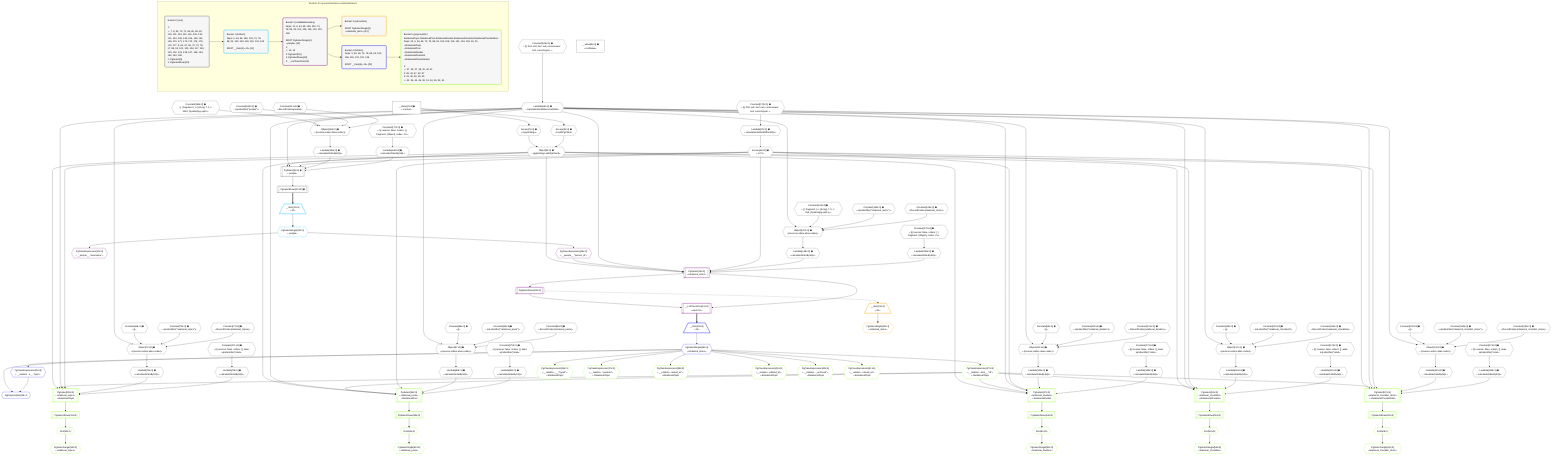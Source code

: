%%{init: {'themeVariables': { 'fontSize': '12px'}}}%%
graph TD
    classDef path fill:#eee,stroke:#000,color:#000
    classDef plan fill:#fff,stroke-width:1px,color:#000
    classDef itemplan fill:#fff,stroke-width:2px,color:#000
    classDef unbatchedplan fill:#dff,stroke-width:1px,color:#000
    classDef sideeffectplan fill:#fcc,stroke-width:2px,color:#000
    classDef bucket fill:#f6f6f6,color:#000,stroke-width:2px,text-align:left


    %% plan dependencies
    PgSelect6[["PgSelect[6∈0] ➊<br />ᐸpeopleᐳ"]]:::plan
    Object9{{"Object[9∈0] ➊<br />ᐸ{pgSettings,withPgClient}ᐳ"}}:::plan
    Lambda64{{"Lambda[64∈0] ➊<br />ᐸcalculateShouldReverseOrderᐳ"}}:::plan
    Access68{{"Access[68∈0] ➊<br />ᐸ67.0ᐳ"}}:::plan
    Lambda163{{"Lambda[163∈0] ➊<br />ᐸcalculateOrderBySQLᐳ"}}:::plan
    Lambda168{{"Lambda[168∈0] ➊<br />ᐸcalculateOrderBySQLᐳ"}}:::plan
    Object9 & Lambda64 & Access68 & Lambda163 & Lambda168 --> PgSelect6
    Object72{{"Object[72∈0] ➊<br />ᐸ{reverse,orders,alias,codec}ᐳ"}}:::plan
    Constant69{{"Constant[69∈0] ➊<br />ᐸ[]ᐳ"}}:::plan
    Constant70{{"Constant[70∈0] ➊<br />ᐸsql.identifier(”relational_topics”)ᐳ"}}:::plan
    Constant71{{"Constant[71∈0] ➊<br />ᐸRecordCodec(relational_topics)ᐳ"}}:::plan
    Lambda64 & Constant69 & Constant70 & Constant71 --> Object72
    Object87{{"Object[87∈0] ➊<br />ᐸ{reverse,orders,alias,codec}ᐳ"}}:::plan
    Constant84{{"Constant[84∈0] ➊<br />ᐸ[]ᐳ"}}:::plan
    Constant85{{"Constant[85∈0] ➊<br />ᐸsql.identifier(”relational_posts”)ᐳ"}}:::plan
    Constant86{{"Constant[86∈0] ➊<br />ᐸRecordCodec(relational_posts)ᐳ"}}:::plan
    Lambda64 & Constant84 & Constant85 & Constant86 --> Object87
    Object102{{"Object[102∈0] ➊<br />ᐸ{reverse,orders,alias,codec}ᐳ"}}:::plan
    Constant99{{"Constant[99∈0] ➊<br />ᐸ[]ᐳ"}}:::plan
    Constant100{{"Constant[100∈0] ➊<br />ᐸsql.identifier(”relational_dividers”)ᐳ"}}:::plan
    Constant101{{"Constant[101∈0] ➊<br />ᐸRecordCodec(relational_dividers)ᐳ"}}:::plan
    Lambda64 & Constant99 & Constant100 & Constant101 --> Object102
    Object117{{"Object[117∈0] ➊<br />ᐸ{reverse,orders,alias,codec}ᐳ"}}:::plan
    Constant114{{"Constant[114∈0] ➊<br />ᐸ[]ᐳ"}}:::plan
    Constant115{{"Constant[115∈0] ➊<br />ᐸsql.identifier(”relational_checklists”)ᐳ"}}:::plan
    Constant116{{"Constant[116∈0] ➊<br />ᐸRecordCodec(relational_checklists)ᐳ"}}:::plan
    Lambda64 & Constant114 & Constant115 & Constant116 --> Object117
    Object132{{"Object[132∈0] ➊<br />ᐸ{reverse,orders,alias,codec}ᐳ"}}:::plan
    Constant129{{"Constant[129∈0] ➊<br />ᐸ[]ᐳ"}}:::plan
    Constant130{{"Constant[130∈0] ➊<br />ᐸsql.identifier(”relational_checklist_items”)ᐳ"}}:::plan
    Constant131{{"Constant[131∈0] ➊<br />ᐸRecordCodec(relational_checklist_items)ᐳ"}}:::plan
    Lambda64 & Constant129 & Constant130 & Constant131 --> Object132
    Object147{{"Object[147∈0] ➊<br />ᐸ{reverse,orders,alias,codec}ᐳ"}}:::plan
    Constant144{{"Constant[144∈0] ➊<br />ᐸ[ { fragment: { n: [Array], f: 0, c: 266, [Symbol(pg-sql2-tyᐳ"}}:::plan
    Constant145{{"Constant[145∈0] ➊<br />ᐸsql.identifier(”relational_items”)ᐳ"}}:::plan
    Constant146{{"Constant[146∈0] ➊<br />ᐸRecordCodec(relational_items)ᐳ"}}:::plan
    Lambda64 & Constant144 & Constant145 & Constant146 --> Object147
    Object162{{"Object[162∈0] ➊<br />ᐸ{reverse,orders,alias,codec}ᐳ"}}:::plan
    Constant159{{"Constant[159∈0] ➊<br />ᐸ[ { fragment: { n: [Array], f: 0, c: 1024, [Symbol(pg-sql2-tᐳ"}}:::plan
    Constant160{{"Constant[160∈0] ➊<br />ᐸsql.identifier(”people”)ᐳ"}}:::plan
    Constant161{{"Constant[161∈0] ➊<br />ᐸRecordCodec(people)ᐳ"}}:::plan
    Lambda64 & Constant159 & Constant160 & Constant161 --> Object162
    Access7{{"Access[7∈0] ➊<br />ᐸ2.pgSettingsᐳ"}}:::plan
    Access8{{"Access[8∈0] ➊<br />ᐸ2.withPgClientᐳ"}}:::plan
    Access7 & Access8 --> Object9
    __Value2["__Value[2∈0] ➊<br />ᐸcontextᐳ"]:::plan
    __Value2 --> Access7
    __Value2 --> Access8
    PgSelectRows10[["PgSelectRows[10∈0] ➊"]]:::plan
    PgSelect6 --> PgSelectRows10
    Constant169{{"Constant[169∈0] ➊<br />ᐸ§{ first: null, last: null, cursorLower: null, cursorUpper: ᐳ"}}:::plan
    Constant169 --> Lambda64
    Lambda67{{"Lambda[67∈0] ➊<br />ᐸcalculateLimitAndOffsetSQLᐳ"}}:::plan
    Constant170{{"Constant[170∈0] ➊<br />ᐸ§{ first: null, last: null, cursorLower: null, cursorUpper: ᐳ"}}:::plan
    Constant170 --> Lambda67
    Lambda67 --> Access68
    Lambda73{{"Lambda[73∈0] ➊<br />ᐸcalculateOrderBySQLᐳ"}}:::plan
    Object72 --> Lambda73
    Lambda78{{"Lambda[78∈0] ➊<br />ᐸcalculateOrderBySQLᐳ"}}:::plan
    Constant171{{"Constant[171∈0] ➊<br />ᐸ§{ reverse: false, orders: [], alias: sql.identifier(”relatiᐳ"}}:::plan
    Constant171 --> Lambda78
    Lambda88{{"Lambda[88∈0] ➊<br />ᐸcalculateOrderBySQLᐳ"}}:::plan
    Object87 --> Lambda88
    Lambda93{{"Lambda[93∈0] ➊<br />ᐸcalculateOrderBySQLᐳ"}}:::plan
    Constant172{{"Constant[172∈0] ➊<br />ᐸ§{ reverse: false, orders: [], alias: sql.identifier(”relatiᐳ"}}:::plan
    Constant172 --> Lambda93
    Lambda103{{"Lambda[103∈0] ➊<br />ᐸcalculateOrderBySQLᐳ"}}:::plan
    Object102 --> Lambda103
    Lambda108{{"Lambda[108∈0] ➊<br />ᐸcalculateOrderBySQLᐳ"}}:::plan
    Constant173{{"Constant[173∈0] ➊<br />ᐸ§{ reverse: false, orders: [], alias: sql.identifier(”relatiᐳ"}}:::plan
    Constant173 --> Lambda108
    Lambda118{{"Lambda[118∈0] ➊<br />ᐸcalculateOrderBySQLᐳ"}}:::plan
    Object117 --> Lambda118
    Lambda123{{"Lambda[123∈0] ➊<br />ᐸcalculateOrderBySQLᐳ"}}:::plan
    Constant174{{"Constant[174∈0] ➊<br />ᐸ§{ reverse: false, orders: [], alias: sql.identifier(”relatiᐳ"}}:::plan
    Constant174 --> Lambda123
    Lambda133{{"Lambda[133∈0] ➊<br />ᐸcalculateOrderBySQLᐳ"}}:::plan
    Object132 --> Lambda133
    Lambda138{{"Lambda[138∈0] ➊<br />ᐸcalculateOrderBySQLᐳ"}}:::plan
    Constant175{{"Constant[175∈0] ➊<br />ᐸ§{ reverse: false, orders: [], alias: sql.identifier(”relatiᐳ"}}:::plan
    Constant175 --> Lambda138
    Lambda148{{"Lambda[148∈0] ➊<br />ᐸcalculateOrderBySQLᐳ"}}:::plan
    Object147 --> Lambda148
    Lambda153{{"Lambda[153∈0] ➊<br />ᐸcalculateOrderBySQLᐳ"}}:::plan
    Constant176{{"Constant[176∈0] ➊<br />ᐸ§{ reverse: false, orders: [ { fragment: [Object], codec: Coᐳ"}}:::plan
    Constant176 --> Lambda153
    Object162 --> Lambda163
    Constant177{{"Constant[177∈0] ➊<br />ᐸ§{ reverse: false, orders: [ { fragment: [Object], codec: Coᐳ"}}:::plan
    Constant177 --> Lambda168
    __Value4["__Value[4∈0] ➊<br />ᐸrootValueᐳ"]:::plan
    __Item11[/"__Item[11∈1]<br />ᐸ10ᐳ"\]:::itemplan
    PgSelectRows10 ==> __Item11
    PgSelectSingle12{{"PgSelectSingle[12∈1]<br />ᐸpeopleᐳ"}}:::plan
    __Item11 --> PgSelectSingle12
    PgSelect15[["PgSelect[15∈2]<br />ᐸrelational_itemsᐳ"]]:::plan
    PgClassExpression14{{"PgClassExpression[14∈2]<br />ᐸ__people__.”person_id”ᐳ"}}:::plan
    Object9 & PgClassExpression14 & Lambda64 & Access68 & Lambda148 & Lambda153 --> PgSelect15
    __ListTransform19[["__ListTransform[19∈2]<br />ᐸeach:15ᐳ"]]:::plan
    PgSelectRows20[["PgSelectRows[20∈2]"]]:::plan
    PgSelectRows20 & PgSelect15 --> __ListTransform19
    PgClassExpression13{{"PgClassExpression[13∈2]<br />ᐸ__people__.”username”ᐳ"}}:::plan
    PgSelectSingle12 --> PgClassExpression13
    PgSelectSingle12 --> PgClassExpression14
    PgSelect15 --> PgSelectRows20
    __Item21[/"__Item[21∈3]<br />ᐸ20ᐳ"\]:::itemplan
    PgSelectRows20 -.-> __Item21
    PgSelectSingle22{{"PgSelectSingle[22∈3]<br />ᐸrelational_itemsᐳ"}}:::plan
    __Item21 --> PgSelectSingle22
    PgPolymorphic26{{"PgPolymorphic[26∈4]"}}:::plan
    PgSelectSingle24{{"PgSelectSingle[24∈4]<br />ᐸrelational_itemsᐳ"}}:::plan
    PgClassExpression25{{"PgClassExpression[25∈4]<br />ᐸ__relation...s__.”type”ᐳ"}}:::plan
    PgSelectSingle24 & PgClassExpression25 --> PgPolymorphic26
    __Item23[/"__Item[23∈4]<br />ᐸ19ᐳ"\]:::itemplan
    __ListTransform19 ==> __Item23
    __Item23 --> PgSelectSingle24
    PgSelectSingle24 --> PgClassExpression25
    PgSelect28[["PgSelect[28∈5]<br />ᐸrelational_topicsᐳ<br />ᐳRelationalTopic"]]:::plan
    PgClassExpression27{{"PgClassExpression[27∈5]<br />ᐸ__relation...ems__.”id”ᐳ<br />ᐳRelationalTopic"}}:::plan
    Object9 & PgClassExpression27 & Lambda64 & Access68 & Lambda73 & Lambda78 --> PgSelect28
    PgSelect42[["PgSelect[42∈5]<br />ᐸrelational_postsᐳ<br />ᐳRelationalPost"]]:::plan
    Object9 & PgClassExpression27 & Lambda64 & Access68 & Lambda88 & Lambda93 --> PgSelect42
    PgSelect47[["PgSelect[47∈5]<br />ᐸrelational_dividersᐳ<br />ᐳRelationalDivider"]]:::plan
    Object9 & PgClassExpression27 & Lambda64 & Access68 & Lambda103 & Lambda108 --> PgSelect47
    PgSelect52[["PgSelect[52∈5]<br />ᐸrelational_checklistsᐳ<br />ᐳRelationalChecklist"]]:::plan
    Object9 & PgClassExpression27 & Lambda64 & Access68 & Lambda118 & Lambda123 --> PgSelect52
    PgSelect57[["PgSelect[57∈5]<br />ᐸrelational_checklist_itemsᐳ<br />ᐳRelationalChecklistItem"]]:::plan
    Object9 & PgClassExpression27 & Lambda64 & Access68 & Lambda133 & Lambda138 --> PgSelect57
    PgSelectSingle24 --> PgClassExpression27
    First32{{"First[32∈5]"}}:::plan
    PgSelectRows33[["PgSelectRows[33∈5]"]]:::plan
    PgSelectRows33 --> First32
    PgSelect28 --> PgSelectRows33
    PgSelectSingle34{{"PgSelectSingle[34∈5]<br />ᐸrelational_topicsᐳ"}}:::plan
    First32 --> PgSelectSingle34
    PgClassExpression36{{"PgClassExpression[36∈5]<br />ᐸ__relation...__.”type2”ᐳ<br />ᐳRelationalTopic"}}:::plan
    PgSelectSingle24 --> PgClassExpression36
    PgClassExpression37{{"PgClassExpression[37∈5]<br />ᐸ__relation...”position”ᐳ<br />ᐳRelationalTopic"}}:::plan
    PgSelectSingle24 --> PgClassExpression37
    PgClassExpression38{{"PgClassExpression[38∈5]<br />ᐸ__relation...reated_at”ᐳ<br />ᐳRelationalTopic"}}:::plan
    PgSelectSingle24 --> PgClassExpression38
    PgClassExpression39{{"PgClassExpression[39∈5]<br />ᐸ__relation...pdated_at”ᐳ<br />ᐳRelationalTopic"}}:::plan
    PgSelectSingle24 --> PgClassExpression39
    PgClassExpression40{{"PgClassExpression[40∈5]<br />ᐸ__relation..._archived”ᐳ<br />ᐳRelationalTopic"}}:::plan
    PgSelectSingle24 --> PgClassExpression40
    PgClassExpression41{{"PgClassExpression[41∈5]<br />ᐸ__relation...chived_at”ᐳ<br />ᐳRelationalTopic"}}:::plan
    PgSelectSingle24 --> PgClassExpression41
    First44{{"First[44∈5]"}}:::plan
    PgSelectRows45[["PgSelectRows[45∈5]"]]:::plan
    PgSelectRows45 --> First44
    PgSelect42 --> PgSelectRows45
    PgSelectSingle46{{"PgSelectSingle[46∈5]<br />ᐸrelational_postsᐳ"}}:::plan
    First44 --> PgSelectSingle46
    First49{{"First[49∈5]"}}:::plan
    PgSelectRows50[["PgSelectRows[50∈5]"]]:::plan
    PgSelectRows50 --> First49
    PgSelect47 --> PgSelectRows50
    PgSelectSingle51{{"PgSelectSingle[51∈5]<br />ᐸrelational_dividersᐳ"}}:::plan
    First49 --> PgSelectSingle51
    First54{{"First[54∈5]"}}:::plan
    PgSelectRows55[["PgSelectRows[55∈5]"]]:::plan
    PgSelectRows55 --> First54
    PgSelect52 --> PgSelectRows55
    PgSelectSingle56{{"PgSelectSingle[56∈5]<br />ᐸrelational_checklistsᐳ"}}:::plan
    First54 --> PgSelectSingle56
    First59{{"First[59∈5]"}}:::plan
    PgSelectRows60[["PgSelectRows[60∈5]"]]:::plan
    PgSelectRows60 --> First59
    PgSelect57 --> PgSelectRows60
    PgSelectSingle61{{"PgSelectSingle[61∈5]<br />ᐸrelational_checklist_itemsᐳ"}}:::plan
    First59 --> PgSelectSingle61

    %% define steps

    subgraph "Buckets for queries/interfaces-relational/basics"
    Bucket0("Bucket 0 (root)<br /><br />1: <br />ᐳ: 7, 8, 69, 70, 71, 84, 85, 86, 99, 100, 101, 114, 115, 116, 129, 130, 131, 144, 145, 146, 159, 160, 161, 169, 170, 171, 172, 173, 174, 175, 176, 177, 9, 64, 67, 68, 72, 73, 78, 87, 88, 93, 102, 103, 108, 117, 118, 123, 132, 133, 138, 147, 148, 153, 162, 163, 168<br />2: PgSelect[6]<br />3: PgSelectRows[10]"):::bucket
    classDef bucket0 stroke:#696969
    class Bucket0,__Value2,__Value4,PgSelect6,Access7,Access8,Object9,PgSelectRows10,Lambda64,Lambda67,Access68,Constant69,Constant70,Constant71,Object72,Lambda73,Lambda78,Constant84,Constant85,Constant86,Object87,Lambda88,Lambda93,Constant99,Constant100,Constant101,Object102,Lambda103,Lambda108,Constant114,Constant115,Constant116,Object117,Lambda118,Lambda123,Constant129,Constant130,Constant131,Object132,Lambda133,Lambda138,Constant144,Constant145,Constant146,Object147,Lambda148,Lambda153,Constant159,Constant160,Constant161,Object162,Lambda163,Lambda168,Constant169,Constant170,Constant171,Constant172,Constant173,Constant174,Constant175,Constant176,Constant177 bucket0
    Bucket1("Bucket 1 (listItem)<br />Deps: 9, 64, 68, 148, 153, 73, 78, 88, 93, 103, 108, 118, 123, 133, 138<br /><br />ROOT __Item{1}ᐸ10ᐳ[11]"):::bucket
    classDef bucket1 stroke:#00bfff
    class Bucket1,__Item11,PgSelectSingle12 bucket1
    Bucket2("Bucket 2 (nullableBoundary)<br />Deps: 12, 9, 64, 68, 148, 153, 73, 78, 88, 93, 103, 108, 118, 123, 133, 138<br /><br />ROOT PgSelectSingle{1}ᐸpeopleᐳ[12]<br />1: <br />ᐳ: 13, 14<br />2: PgSelect[15]<br />3: PgSelectRows[20]<br />4: __ListTransform[19]"):::bucket
    classDef bucket2 stroke:#7f007f
    class Bucket2,PgClassExpression13,PgClassExpression14,PgSelect15,__ListTransform19,PgSelectRows20 bucket2
    Bucket3("Bucket 3 (subroutine)<br /><br />ROOT PgSelectSingle{3}ᐸrelational_itemsᐳ[22]"):::bucket
    classDef bucket3 stroke:#ffa500
    class Bucket3,__Item21,PgSelectSingle22 bucket3
    Bucket4("Bucket 4 (listItem)<br />Deps: 9, 64, 68, 73, 78, 88, 93, 103, 108, 118, 123, 133, 138<br /><br />ROOT __Item{4}ᐸ19ᐳ[23]"):::bucket
    classDef bucket4 stroke:#0000ff
    class Bucket4,__Item23,PgSelectSingle24,PgClassExpression25,PgPolymorphic26 bucket4
    Bucket5("Bucket 5 (polymorphic)<br />RelationalTopic,RelationalPost,RelationalDivider,RelationalChecklist,RelationalChecklistItem<br />Deps: 24, 9, 64, 68, 73, 78, 88, 93, 103, 108, 118, 123, 133, 138, 26, 25<br />ᐳRelationalTopic<br />ᐳRelationalPost<br />ᐳRelationalDivider<br />ᐳRelationalChecklist<br />ᐳRelationalChecklistItem<br /><br />1: <br />ᐳ: 27, 36, 37, 38, 39, 40, 41<br />2: 28, 42, 47, 52, 57<br />3: 33, 45, 50, 55, 60<br />ᐳ: 32, 34, 44, 46, 49, 51, 54, 56, 59, 61"):::bucket
    classDef bucket5 stroke:#7fff00
    class Bucket5,PgClassExpression27,PgSelect28,First32,PgSelectRows33,PgSelectSingle34,PgClassExpression36,PgClassExpression37,PgClassExpression38,PgClassExpression39,PgClassExpression40,PgClassExpression41,PgSelect42,First44,PgSelectRows45,PgSelectSingle46,PgSelect47,First49,PgSelectRows50,PgSelectSingle51,PgSelect52,First54,PgSelectRows55,PgSelectSingle56,PgSelect57,First59,PgSelectRows60,PgSelectSingle61 bucket5
    Bucket0 --> Bucket1
    Bucket1 --> Bucket2
    Bucket2 --> Bucket3 & Bucket4
    Bucket4 --> Bucket5
    end
